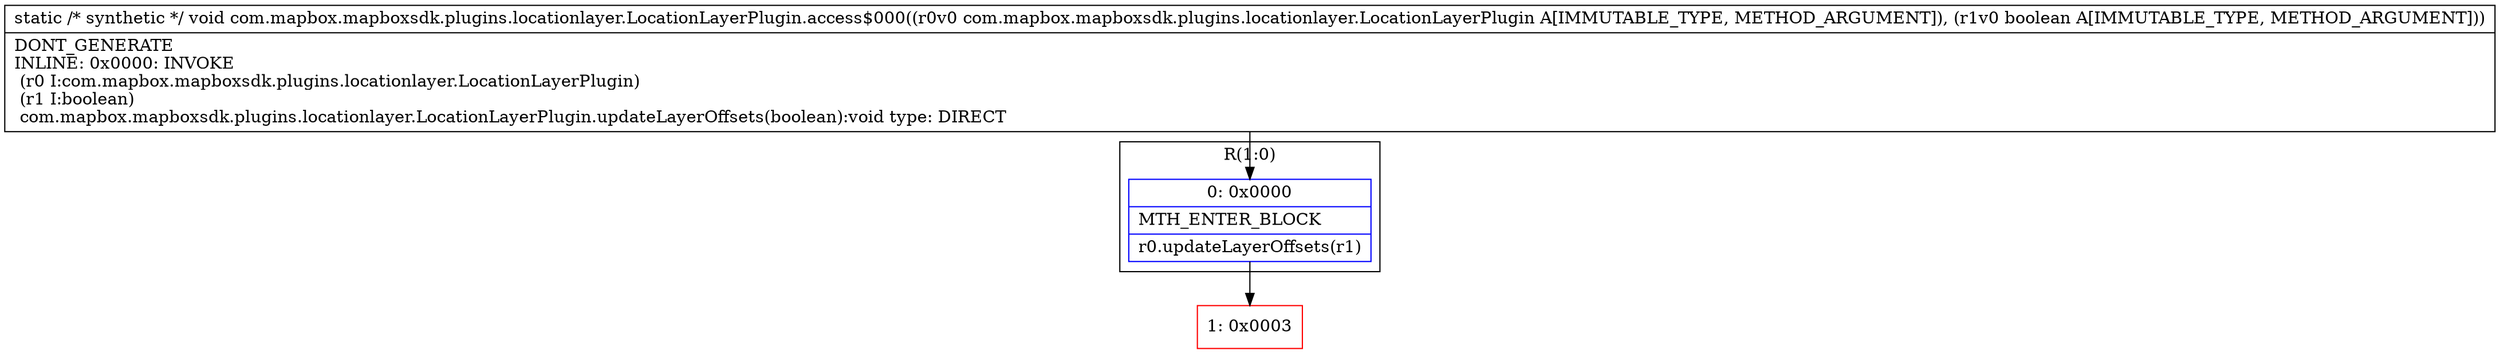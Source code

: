 digraph "CFG forcom.mapbox.mapboxsdk.plugins.locationlayer.LocationLayerPlugin.access$000(Lcom\/mapbox\/mapboxsdk\/plugins\/locationlayer\/LocationLayerPlugin;Z)V" {
subgraph cluster_Region_417421909 {
label = "R(1:0)";
node [shape=record,color=blue];
Node_0 [shape=record,label="{0\:\ 0x0000|MTH_ENTER_BLOCK\l|r0.updateLayerOffsets(r1)\l}"];
}
Node_1 [shape=record,color=red,label="{1\:\ 0x0003}"];
MethodNode[shape=record,label="{static \/* synthetic *\/ void com.mapbox.mapboxsdk.plugins.locationlayer.LocationLayerPlugin.access$000((r0v0 com.mapbox.mapboxsdk.plugins.locationlayer.LocationLayerPlugin A[IMMUTABLE_TYPE, METHOD_ARGUMENT]), (r1v0 boolean A[IMMUTABLE_TYPE, METHOD_ARGUMENT]))  | DONT_GENERATE\lINLINE: 0x0000: INVOKE  \l  (r0 I:com.mapbox.mapboxsdk.plugins.locationlayer.LocationLayerPlugin)\l  (r1 I:boolean)\l com.mapbox.mapboxsdk.plugins.locationlayer.LocationLayerPlugin.updateLayerOffsets(boolean):void type: DIRECT\l}"];
MethodNode -> Node_0;
Node_0 -> Node_1;
}

